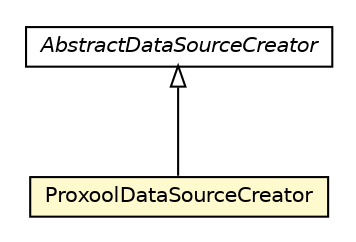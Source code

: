 #!/usr/local/bin/dot
#
# Class diagram 
# Generated by UMLGraph version R5_6_6-8-g8d7759 (http://www.umlgraph.org/)
#

digraph G {
	edge [fontname="Helvetica",fontsize=10,labelfontname="Helvetica",labelfontsize=10];
	node [fontname="Helvetica",fontsize=10,shape=plaintext];
	nodesep=0.25;
	ranksep=0.5;
	// org.dayatang.datasource4saas.dscreator.ProxoolDataSourceCreator
	c84656 [label=<<table title="org.dayatang.datasource4saas.dscreator.ProxoolDataSourceCreator" border="0" cellborder="1" cellspacing="0" cellpadding="2" port="p" bgcolor="lemonChiffon" href="./ProxoolDataSourceCreator.html">
		<tr><td><table border="0" cellspacing="0" cellpadding="1">
<tr><td align="center" balign="center"> ProxoolDataSourceCreator </td></tr>
		</table></td></tr>
		</table>>, URL="./ProxoolDataSourceCreator.html", fontname="Helvetica", fontcolor="black", fontsize=10.0];
	// org.dayatang.datasource4saas.dscreator.AbstractDataSourceCreator
	c84662 [label=<<table title="org.dayatang.datasource4saas.dscreator.AbstractDataSourceCreator" border="0" cellborder="1" cellspacing="0" cellpadding="2" port="p" href="./AbstractDataSourceCreator.html">
		<tr><td><table border="0" cellspacing="0" cellpadding="1">
<tr><td align="center" balign="center"><font face="Helvetica-Oblique"> AbstractDataSourceCreator </font></td></tr>
		</table></td></tr>
		</table>>, URL="./AbstractDataSourceCreator.html", fontname="Helvetica", fontcolor="black", fontsize=10.0];
	//org.dayatang.datasource4saas.dscreator.ProxoolDataSourceCreator extends org.dayatang.datasource4saas.dscreator.AbstractDataSourceCreator
	c84662:p -> c84656:p [dir=back,arrowtail=empty];
}

